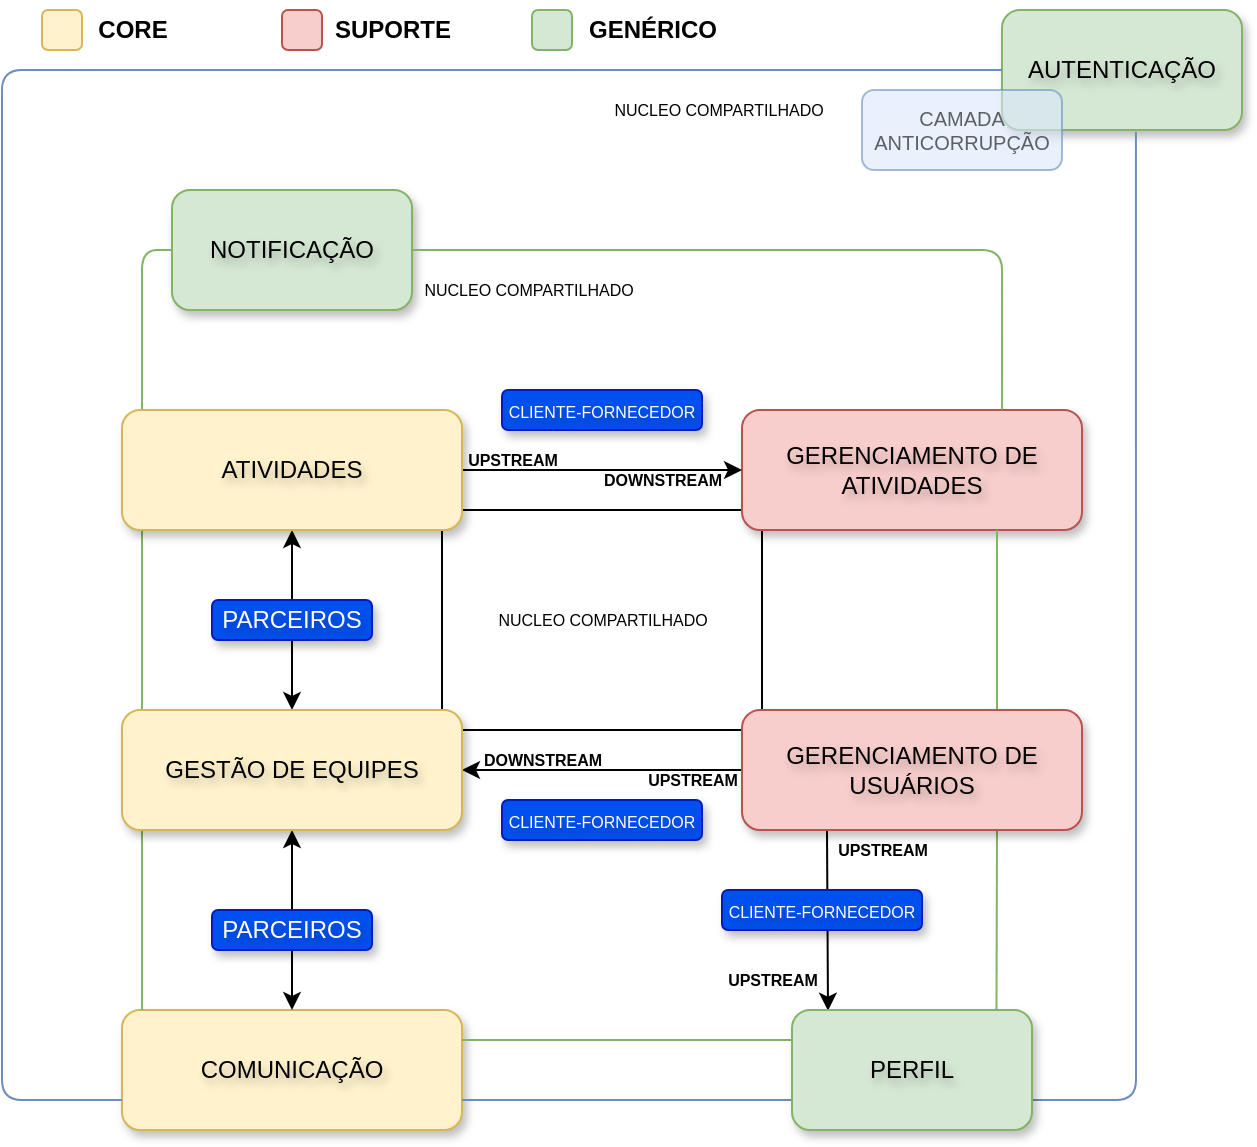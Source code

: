 <mxfile version="26.1.1">
  <diagram id="kgpKYQtTHZ0yAKxKKP6v" name="Page-1">
    <mxGraphModel dx="1936" dy="747" grid="1" gridSize="10" guides="1" tooltips="1" connect="1" arrows="1" fold="1" page="1" pageScale="1" pageWidth="850" pageHeight="1100" math="0" shadow="0">
      <root>
        <mxCell id="0" />
        <mxCell id="1" parent="0" />
        <mxCell id="2Zdbb_WVPk_SucuUJOz4-22" value="" style="rounded=0;whiteSpace=wrap;html=1;fillColor=none;" vertex="1" parent="1">
          <mxGeometry x="360" y="380" width="160" height="110" as="geometry" />
        </mxCell>
        <mxCell id="2Zdbb_WVPk_SucuUJOz4-1" value="AUTENTICAÇÃO" style="rounded=1;whiteSpace=wrap;html=1;fillColor=#d5e8d4;strokeColor=#82b366;textShadow=1;shadow=1;" vertex="1" parent="1">
          <mxGeometry x="640" y="130" width="120" height="60" as="geometry" />
        </mxCell>
        <mxCell id="2Zdbb_WVPk_SucuUJOz4-2" value="NOTIFICAÇÃO" style="rounded=1;whiteSpace=wrap;html=1;fillColor=#d5e8d4;strokeColor=#82b366;textShadow=1;shadow=1;" vertex="1" parent="1">
          <mxGeometry x="225" y="220" width="120" height="60" as="geometry" />
        </mxCell>
        <mxCell id="2Zdbb_WVPk_SucuUJOz4-7" value="COMUNICAÇÃO" style="rounded=1;whiteSpace=wrap;html=1;fillColor=#fff2cc;strokeColor=#d6b656;textShadow=1;labelBorderColor=none;labelBackgroundColor=none;shadow=1;" vertex="1" parent="1">
          <mxGeometry x="200" y="630" width="170" height="60" as="geometry" />
        </mxCell>
        <mxCell id="2Zdbb_WVPk_SucuUJOz4-8" value="GERENCIAMENTO DE ATIVIDADES" style="rounded=1;whiteSpace=wrap;html=1;fillColor=#f8cecc;strokeColor=#b85450;textShadow=1;labelBorderColor=none;labelBackgroundColor=none;shadow=1;" vertex="1" parent="1">
          <mxGeometry x="510" y="330" width="170" height="60" as="geometry" />
        </mxCell>
        <mxCell id="2Zdbb_WVPk_SucuUJOz4-12" value="CAMADA ANTICORRUPÇÃO" style="rounded=1;whiteSpace=wrap;html=1;fillColor=#dae8fc;strokeColor=#6c8ebf;opacity=60;textOpacity=60;fontSize=10;" vertex="1" parent="1">
          <mxGeometry x="570" y="170" width="100" height="40" as="geometry" />
        </mxCell>
        <mxCell id="2Zdbb_WVPk_SucuUJOz4-14" value="" style="endArrow=none;html=1;rounded=1;entryX=0;entryY=0.5;entryDx=0;entryDy=0;textShadow=0;flowAnimation=0;shadow=0;curved=0;exitX=0;exitY=0.75;exitDx=0;exitDy=0;fillColor=#dae8fc;strokeColor=#6c8ebf;" edge="1" parent="1" source="2Zdbb_WVPk_SucuUJOz4-7" target="2Zdbb_WVPk_SucuUJOz4-1">
          <mxGeometry width="50" height="50" relative="1" as="geometry">
            <mxPoint x="140" y="270" as="sourcePoint" />
            <mxPoint x="450" y="380" as="targetPoint" />
            <Array as="points">
              <mxPoint x="140" y="675" />
              <mxPoint x="140" y="160" />
            </Array>
          </mxGeometry>
        </mxCell>
        <mxCell id="2Zdbb_WVPk_SucuUJOz4-15" value="" style="endArrow=none;html=1;rounded=1;entryX=0.558;entryY=1.017;entryDx=0;entryDy=0;entryPerimeter=0;exitX=1;exitY=0.75;exitDx=0;exitDy=0;fillColor=#dae8fc;strokeColor=#6c8ebf;curved=0;" edge="1" parent="1" source="2Zdbb_WVPk_SucuUJOz4-11" target="2Zdbb_WVPk_SucuUJOz4-1">
          <mxGeometry width="50" height="50" relative="1" as="geometry">
            <mxPoint x="400" y="430" as="sourcePoint" />
            <mxPoint x="450" y="380" as="targetPoint" />
            <Array as="points">
              <mxPoint x="707" y="675" />
            </Array>
          </mxGeometry>
        </mxCell>
        <mxCell id="2Zdbb_WVPk_SucuUJOz4-16" value="" style="endArrow=none;html=1;rounded=0;entryX=0;entryY=0.75;entryDx=0;entryDy=0;exitX=1;exitY=0.75;exitDx=0;exitDy=0;fillColor=#dae8fc;strokeColor=#6c8ebf;" edge="1" parent="1" source="2Zdbb_WVPk_SucuUJOz4-7" target="2Zdbb_WVPk_SucuUJOz4-11">
          <mxGeometry width="50" height="50" relative="1" as="geometry">
            <mxPoint x="340" y="690" as="sourcePoint" />
            <mxPoint x="390" y="640" as="targetPoint" />
          </mxGeometry>
        </mxCell>
        <mxCell id="2Zdbb_WVPk_SucuUJOz4-17" value="" style="endArrow=none;html=1;rounded=1;exitX=1;exitY=0.5;exitDx=0;exitDy=0;curved=0;fillColor=#d5e8d4;strokeColor=#82b366;entryX=0.765;entryY=-0.004;entryDx=0;entryDy=0;entryPerimeter=0;" edge="1" parent="1" source="2Zdbb_WVPk_SucuUJOz4-2" target="2Zdbb_WVPk_SucuUJOz4-8">
          <mxGeometry width="50" height="50" relative="1" as="geometry">
            <mxPoint x="380" y="390" as="sourcePoint" />
            <mxPoint x="650" y="310" as="targetPoint" />
            <Array as="points">
              <mxPoint x="640" y="250" />
            </Array>
          </mxGeometry>
        </mxCell>
        <mxCell id="2Zdbb_WVPk_SucuUJOz4-18" value="" style="endArrow=none;html=1;rounded=1;entryX=0;entryY=0.5;entryDx=0;entryDy=0;curved=0;fillColor=#d5e8d4;strokeColor=#82b366;" edge="1" parent="1" target="2Zdbb_WVPk_SucuUJOz4-2">
          <mxGeometry width="50" height="50" relative="1" as="geometry">
            <mxPoint x="210" y="630" as="sourcePoint" />
            <mxPoint x="500" y="370" as="targetPoint" />
            <Array as="points">
              <mxPoint x="210" y="480" />
              <mxPoint x="210" y="330" />
              <mxPoint x="210" y="250" />
            </Array>
          </mxGeometry>
        </mxCell>
        <mxCell id="2Zdbb_WVPk_SucuUJOz4-19" value="" style="endArrow=none;html=1;rounded=0;entryX=0.75;entryY=1;entryDx=0;entryDy=0;exitX=0.75;exitY=0;exitDx=0;exitDy=0;fillColor=#d5e8d4;strokeColor=#82b366;" edge="1" parent="1" source="2Zdbb_WVPk_SucuUJOz4-9" target="2Zdbb_WVPk_SucuUJOz4-8">
          <mxGeometry width="50" height="50" relative="1" as="geometry">
            <mxPoint x="270" y="480" as="sourcePoint" />
            <mxPoint x="320" y="430" as="targetPoint" />
          </mxGeometry>
        </mxCell>
        <mxCell id="2Zdbb_WVPk_SucuUJOz4-25" value="" style="endArrow=classic;html=1;rounded=0;exitX=0;exitY=0.5;exitDx=0;exitDy=0;entryX=1;entryY=0.5;entryDx=0;entryDy=0;" edge="1" parent="1" source="2Zdbb_WVPk_SucuUJOz4-9" target="2Zdbb_WVPk_SucuUJOz4-5">
          <mxGeometry width="50" height="50" relative="1" as="geometry">
            <mxPoint x="310" y="470" as="sourcePoint" />
            <mxPoint x="440" y="530" as="targetPoint" />
          </mxGeometry>
        </mxCell>
        <mxCell id="2Zdbb_WVPk_SucuUJOz4-27" value="" style="endArrow=classic;startArrow=classic;html=1;rounded=0;entryX=0.5;entryY=1;entryDx=0;entryDy=0;exitX=0.5;exitY=0;exitDx=0;exitDy=0;" edge="1" parent="1" source="2Zdbb_WVPk_SucuUJOz4-5" target="2Zdbb_WVPk_SucuUJOz4-3">
          <mxGeometry width="50" height="50" relative="1" as="geometry">
            <mxPoint x="310" y="470" as="sourcePoint" />
            <mxPoint x="360" y="420" as="targetPoint" />
          </mxGeometry>
        </mxCell>
        <mxCell id="2Zdbb_WVPk_SucuUJOz4-28" value="" style="endArrow=classic;startArrow=classic;html=1;rounded=0;exitX=0.5;exitY=0;exitDx=0;exitDy=0;entryX=0.5;entryY=1;entryDx=0;entryDy=0;" edge="1" parent="1" source="2Zdbb_WVPk_SucuUJOz4-7" target="2Zdbb_WVPk_SucuUJOz4-5">
          <mxGeometry width="50" height="50" relative="1" as="geometry">
            <mxPoint x="284.67" y="630" as="sourcePoint" />
            <mxPoint x="280" y="550" as="targetPoint" />
          </mxGeometry>
        </mxCell>
        <mxCell id="2Zdbb_WVPk_SucuUJOz4-29" value="" style="endArrow=classic;html=1;rounded=0;entryX=0;entryY=0.5;entryDx=0;entryDy=0;exitX=1;exitY=0.5;exitDx=0;exitDy=0;" edge="1" parent="1" source="2Zdbb_WVPk_SucuUJOz4-3" target="2Zdbb_WVPk_SucuUJOz4-8">
          <mxGeometry width="50" height="50" relative="1" as="geometry">
            <mxPoint x="310" y="470" as="sourcePoint" />
            <mxPoint x="360" y="420" as="targetPoint" />
          </mxGeometry>
        </mxCell>
        <mxCell id="2Zdbb_WVPk_SucuUJOz4-30" value="" style="endArrow=classic;html=1;rounded=0;entryX=0.15;entryY=0.006;entryDx=0;entryDy=0;exitX=0.25;exitY=1;exitDx=0;exitDy=0;entryPerimeter=0;" edge="1" parent="1" source="2Zdbb_WVPk_SucuUJOz4-9" target="2Zdbb_WVPk_SucuUJOz4-11">
          <mxGeometry width="50" height="50" relative="1" as="geometry">
            <mxPoint x="310" y="470" as="sourcePoint" />
            <mxPoint x="360" y="420" as="targetPoint" />
          </mxGeometry>
        </mxCell>
        <mxCell id="2Zdbb_WVPk_SucuUJOz4-32" value="PARCEIROS" style="rounded=1;whiteSpace=wrap;html=1;fillColor=#0050ef;strokeColor=#001DBC;textShadow=1;labelBorderColor=none;labelBackgroundColor=none;shadow=1;fontColor=#ffffff;" vertex="1" parent="1">
          <mxGeometry x="245" y="425" width="80" height="20" as="geometry" />
        </mxCell>
        <mxCell id="2Zdbb_WVPk_SucuUJOz4-35" value="PARCEIROS" style="rounded=1;whiteSpace=wrap;html=1;fillColor=#0050ef;strokeColor=#001DBC;textShadow=1;labelBorderColor=none;labelBackgroundColor=none;shadow=1;fontColor=#ffffff;" vertex="1" parent="1">
          <mxGeometry x="245" y="580" width="80" height="20" as="geometry" />
        </mxCell>
        <mxCell id="2Zdbb_WVPk_SucuUJOz4-36" value="&lt;font style=&quot;font-size: 8px;&quot;&gt;CLIENTE-FORNECEDOR&lt;/font&gt;" style="rounded=1;whiteSpace=wrap;html=1;fillColor=#0050ef;strokeColor=#001DBC;textShadow=1;labelBorderColor=none;labelBackgroundColor=none;shadow=1;fontColor=#ffffff;" vertex="1" parent="1">
          <mxGeometry x="390" y="525" width="100" height="20" as="geometry" />
        </mxCell>
        <mxCell id="2Zdbb_WVPk_SucuUJOz4-37" value="&lt;font style=&quot;font-size: 8px;&quot;&gt;CLIENTE-FORNECEDOR&lt;/font&gt;" style="rounded=1;whiteSpace=wrap;html=1;fillColor=#0050ef;strokeColor=#001DBC;textShadow=1;labelBorderColor=none;labelBackgroundColor=none;shadow=1;fontColor=#ffffff;" vertex="1" parent="1">
          <mxGeometry x="390" y="320" width="100" height="20" as="geometry" />
        </mxCell>
        <mxCell id="2Zdbb_WVPk_SucuUJOz4-38" value="&lt;font style=&quot;font-size: 8px;&quot;&gt;CLIENTE-FORNECEDOR&lt;/font&gt;" style="rounded=1;whiteSpace=wrap;html=1;fillColor=#0050ef;strokeColor=#001DBC;textShadow=1;labelBorderColor=none;labelBackgroundColor=none;shadow=1;fontColor=#ffffff;" vertex="1" parent="1">
          <mxGeometry x="500" y="570" width="100" height="20" as="geometry" />
        </mxCell>
        <mxCell id="2Zdbb_WVPk_SucuUJOz4-39" value="NUCLEO COMPARTILHADO" style="text;strokeColor=none;fillColor=none;html=1;fontSize=8;fontStyle=0;verticalAlign=middle;align=center;" vertex="1" parent="1">
          <mxGeometry x="345" y="250" width="115" height="40" as="geometry" />
        </mxCell>
        <mxCell id="2Zdbb_WVPk_SucuUJOz4-40" value="NUCLEO COMPARTILHADO" style="text;strokeColor=none;fillColor=none;html=1;fontSize=8;fontStyle=0;verticalAlign=middle;align=center;" vertex="1" parent="1">
          <mxGeometry x="440" y="160" width="115" height="40" as="geometry" />
        </mxCell>
        <mxCell id="2Zdbb_WVPk_SucuUJOz4-43" value="UPSTREAM" style="text;strokeColor=none;fillColor=none;html=1;fontSize=8;fontStyle=1;verticalAlign=middle;align=center;" vertex="1" parent="1">
          <mxGeometry x="370" y="350" width="50" height="10" as="geometry" />
        </mxCell>
        <mxCell id="2Zdbb_WVPk_SucuUJOz4-44" value="DOWNSTREAM" style="text;strokeColor=none;fillColor=none;html=1;fontSize=8;fontStyle=1;verticalAlign=middle;align=center;" vertex="1" parent="1">
          <mxGeometry x="440" y="360" width="60" height="10" as="geometry" />
        </mxCell>
        <mxCell id="2Zdbb_WVPk_SucuUJOz4-45" value="DOWNSTREAM" style="text;strokeColor=none;fillColor=none;html=1;fontSize=8;fontStyle=1;verticalAlign=middle;align=center;" vertex="1" parent="1">
          <mxGeometry x="380" y="500" width="60" height="10" as="geometry" />
        </mxCell>
        <mxCell id="2Zdbb_WVPk_SucuUJOz4-46" value="UPSTREAM" style="text;strokeColor=none;fillColor=none;html=1;fontSize=8;fontStyle=1;verticalAlign=middle;align=center;" vertex="1" parent="1">
          <mxGeometry x="460" y="510" width="50" height="10" as="geometry" />
        </mxCell>
        <mxCell id="2Zdbb_WVPk_SucuUJOz4-47" value="NUCLEO COMPARTILHADO" style="text;strokeColor=none;fillColor=none;html=1;fontSize=8;fontStyle=0;verticalAlign=middle;align=center;" vertex="1" parent="1">
          <mxGeometry x="382.5" y="415" width="115" height="40" as="geometry" />
        </mxCell>
        <mxCell id="2Zdbb_WVPk_SucuUJOz4-3" value="ATIVIDADES" style="rounded=1;whiteSpace=wrap;html=1;fillColor=#fff2cc;strokeColor=#d6b656;textShadow=1;labelBorderColor=none;labelBackgroundColor=none;shadow=1;" vertex="1" parent="1">
          <mxGeometry x="200" y="330" width="170" height="60" as="geometry" />
        </mxCell>
        <mxCell id="2Zdbb_WVPk_SucuUJOz4-5" value="GESTÃO DE EQUIPES" style="rounded=1;whiteSpace=wrap;html=1;fillColor=#fff2cc;strokeColor=#d6b656;textShadow=1;labelBorderColor=none;labelBackgroundColor=none;shadow=1;" vertex="1" parent="1">
          <mxGeometry x="200" y="480" width="170" height="60" as="geometry" />
        </mxCell>
        <mxCell id="2Zdbb_WVPk_SucuUJOz4-48" value="" style="endArrow=none;html=1;rounded=0;entryX=0;entryY=0.25;entryDx=0;entryDy=0;exitX=1;exitY=0.25;exitDx=0;exitDy=0;fillColor=#d5e8d4;strokeColor=#82b366;" edge="1" parent="1" source="2Zdbb_WVPk_SucuUJOz4-7" target="2Zdbb_WVPk_SucuUJOz4-11">
          <mxGeometry width="50" height="50" relative="1" as="geometry">
            <mxPoint x="260" y="510" as="sourcePoint" />
            <mxPoint x="310" y="460" as="targetPoint" />
          </mxGeometry>
        </mxCell>
        <mxCell id="2Zdbb_WVPk_SucuUJOz4-51" value="UPSTREAM" style="text;strokeColor=none;fillColor=none;html=1;fontSize=8;fontStyle=1;verticalAlign=middle;align=center;" vertex="1" parent="1">
          <mxGeometry x="555" y="545" width="50" height="10" as="geometry" />
        </mxCell>
        <mxCell id="2Zdbb_WVPk_SucuUJOz4-52" value="UPSTREAM" style="text;strokeColor=none;fillColor=none;html=1;fontSize=8;fontStyle=1;verticalAlign=middle;align=center;" vertex="1" parent="1">
          <mxGeometry x="500" y="610" width="50" height="10" as="geometry" />
        </mxCell>
        <mxCell id="2Zdbb_WVPk_SucuUJOz4-53" value="" style="endArrow=none;html=1;rounded=0;entryX=0.75;entryY=1;entryDx=0;entryDy=0;exitX=0.852;exitY=0.036;exitDx=0;exitDy=0;exitPerimeter=0;fillColor=#d5e8d4;strokeColor=#82b366;" edge="1" parent="1" source="2Zdbb_WVPk_SucuUJOz4-11" target="2Zdbb_WVPk_SucuUJOz4-9">
          <mxGeometry width="50" height="50" relative="1" as="geometry">
            <mxPoint x="490" y="630" as="sourcePoint" />
            <mxPoint x="540" y="580" as="targetPoint" />
          </mxGeometry>
        </mxCell>
        <mxCell id="2Zdbb_WVPk_SucuUJOz4-11" value="PERFIL" style="rounded=1;whiteSpace=wrap;html=1;fillColor=#d5e8d4;strokeColor=#82b366;textShadow=1;labelBorderColor=none;labelBackgroundColor=none;shadow=1;" vertex="1" parent="1">
          <mxGeometry x="535" y="630" width="120" height="60" as="geometry" />
        </mxCell>
        <mxCell id="2Zdbb_WVPk_SucuUJOz4-9" value="GERENCIAMENTO DE USUÁRIOS" style="rounded=1;whiteSpace=wrap;html=1;fillColor=#f8cecc;strokeColor=#b85450;textShadow=1;labelBorderColor=none;labelBackgroundColor=none;shadow=1;" vertex="1" parent="1">
          <mxGeometry x="510" y="480" width="170" height="60" as="geometry" />
        </mxCell>
        <mxCell id="2Zdbb_WVPk_SucuUJOz4-55" value="" style="rounded=1;whiteSpace=wrap;html=1;fillColor=#fff2cc;strokeColor=#d6b656;" vertex="1" parent="1">
          <mxGeometry x="160" y="130" width="20" height="20" as="geometry" />
        </mxCell>
        <mxCell id="2Zdbb_WVPk_SucuUJOz4-56" value="" style="rounded=1;whiteSpace=wrap;html=1;fillColor=#f8cecc;strokeColor=#b85450;" vertex="1" parent="1">
          <mxGeometry x="280" y="130" width="20" height="20" as="geometry" />
        </mxCell>
        <mxCell id="2Zdbb_WVPk_SucuUJOz4-57" value="" style="rounded=1;whiteSpace=wrap;html=1;fillColor=#d5e8d4;strokeColor=#82b366;" vertex="1" parent="1">
          <mxGeometry x="405" y="130" width="20" height="20" as="geometry" />
        </mxCell>
        <mxCell id="2Zdbb_WVPk_SucuUJOz4-58" value="CORE" style="text;strokeColor=none;fillColor=none;html=1;fontSize=12;fontStyle=1;verticalAlign=middle;align=center;" vertex="1" parent="1">
          <mxGeometry x="190" y="130" width="30" height="20" as="geometry" />
        </mxCell>
        <mxCell id="2Zdbb_WVPk_SucuUJOz4-59" value="SUPORTE" style="text;strokeColor=none;fillColor=none;html=1;fontSize=12;fontStyle=1;verticalAlign=middle;align=center;" vertex="1" parent="1">
          <mxGeometry x="300" y="130" width="70" height="20" as="geometry" />
        </mxCell>
        <mxCell id="2Zdbb_WVPk_SucuUJOz4-60" value="GENÉRICO" style="text;strokeColor=none;fillColor=none;html=1;fontSize=12;fontStyle=1;verticalAlign=middle;align=center;" vertex="1" parent="1">
          <mxGeometry x="430" y="130" width="70" height="20" as="geometry" />
        </mxCell>
      </root>
    </mxGraphModel>
  </diagram>
</mxfile>
